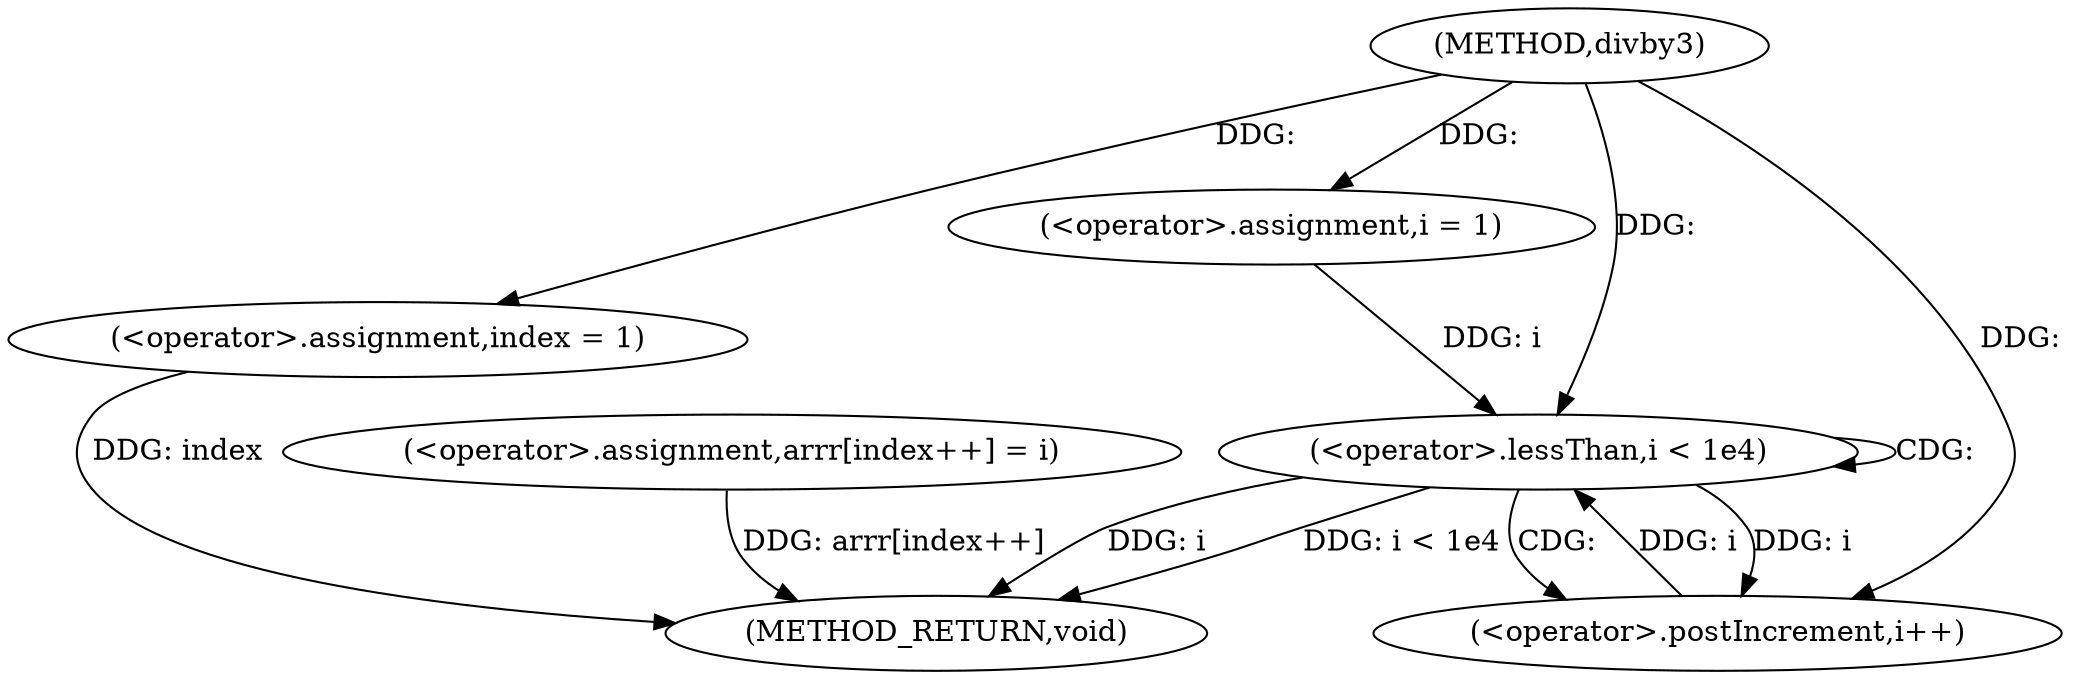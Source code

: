 digraph "divby3" {  
"1000761" [label = "(METHOD,divby3)" ]
"1000785" [label = "(METHOD_RETURN,void)" ]
"1000764" [label = "(<operator>.assignment,index = 1)" ]
"1000769" [label = "(<operator>.assignment,i = 1)" ]
"1000772" [label = "(<operator>.lessThan,i < 1e4)" ]
"1000775" [label = "(<operator>.postIncrement,i++)" ]
"1000779" [label = "(<operator>.assignment,arrr[index++] = i)" ]
  "1000764" -> "1000785"  [ label = "DDG: index"] 
  "1000772" -> "1000785"  [ label = "DDG: i"] 
  "1000772" -> "1000785"  [ label = "DDG: i < 1e4"] 
  "1000779" -> "1000785"  [ label = "DDG: arrr[index++]"] 
  "1000761" -> "1000764"  [ label = "DDG: "] 
  "1000761" -> "1000769"  [ label = "DDG: "] 
  "1000769" -> "1000772"  [ label = "DDG: i"] 
  "1000775" -> "1000772"  [ label = "DDG: i"] 
  "1000761" -> "1000772"  [ label = "DDG: "] 
  "1000772" -> "1000775"  [ label = "DDG: i"] 
  "1000761" -> "1000775"  [ label = "DDG: "] 
  "1000772" -> "1000775"  [ label = "CDG: "] 
  "1000772" -> "1000772"  [ label = "CDG: "] 
}
